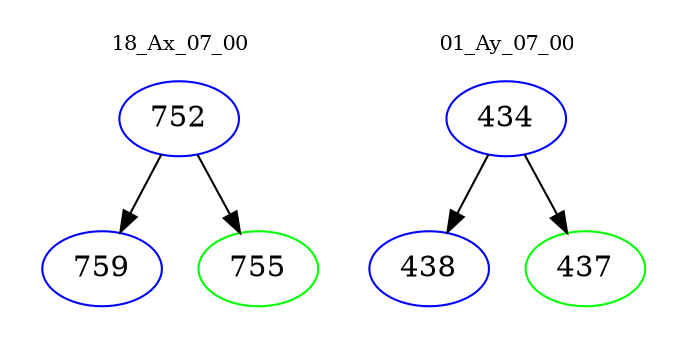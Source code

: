 digraph{
subgraph cluster_0 {
color = white
label = "18_Ax_07_00";
fontsize=10;
T0_752 [label="752", color="blue"]
T0_752 -> T0_759 [color="black"]
T0_759 [label="759", color="blue"]
T0_752 -> T0_755 [color="black"]
T0_755 [label="755", color="green"]
}
subgraph cluster_1 {
color = white
label = "01_Ay_07_00";
fontsize=10;
T1_434 [label="434", color="blue"]
T1_434 -> T1_438 [color="black"]
T1_438 [label="438", color="blue"]
T1_434 -> T1_437 [color="black"]
T1_437 [label="437", color="green"]
}
}
